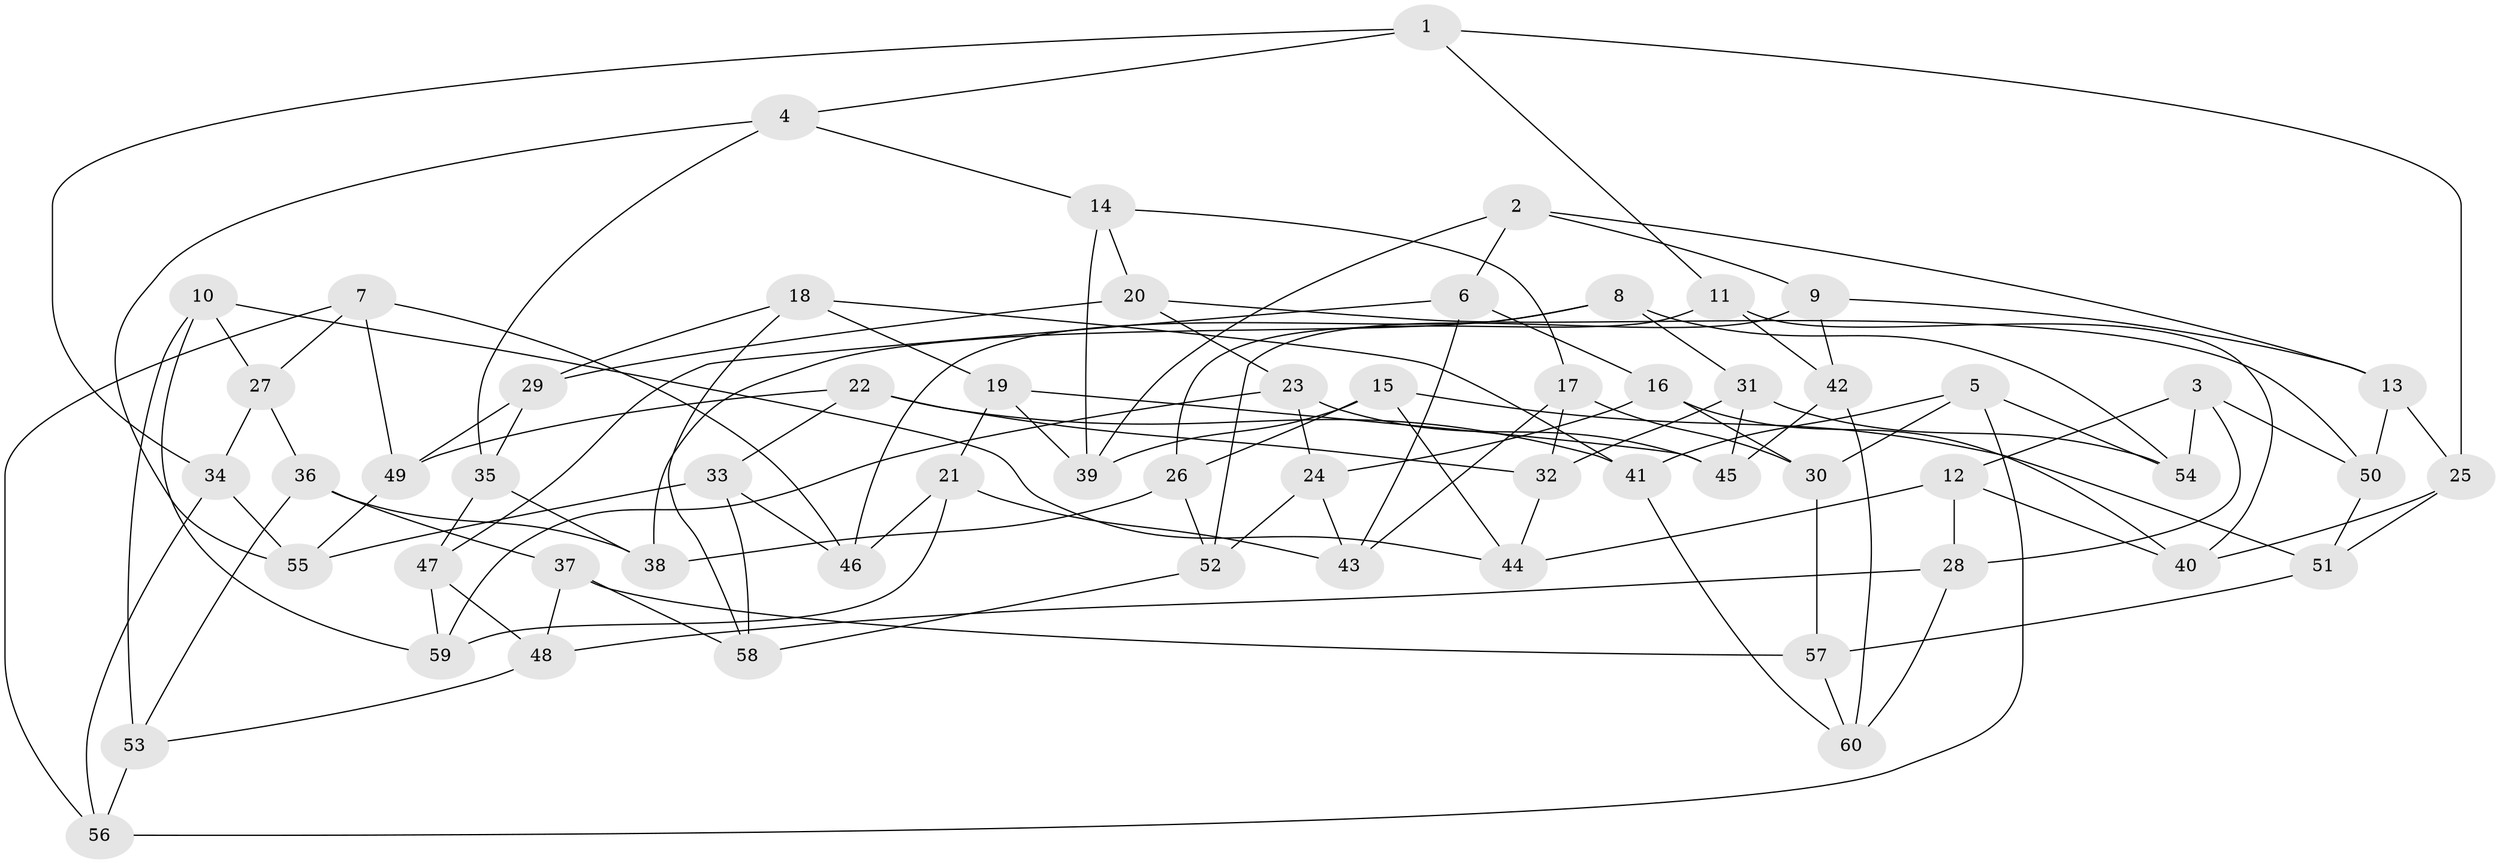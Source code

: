 // Generated by graph-tools (version 1.1) at 2025/16/03/09/25 04:16:41]
// undirected, 60 vertices, 120 edges
graph export_dot {
graph [start="1"]
  node [color=gray90,style=filled];
  1;
  2;
  3;
  4;
  5;
  6;
  7;
  8;
  9;
  10;
  11;
  12;
  13;
  14;
  15;
  16;
  17;
  18;
  19;
  20;
  21;
  22;
  23;
  24;
  25;
  26;
  27;
  28;
  29;
  30;
  31;
  32;
  33;
  34;
  35;
  36;
  37;
  38;
  39;
  40;
  41;
  42;
  43;
  44;
  45;
  46;
  47;
  48;
  49;
  50;
  51;
  52;
  53;
  54;
  55;
  56;
  57;
  58;
  59;
  60;
  1 -- 34;
  1 -- 25;
  1 -- 4;
  1 -- 11;
  2 -- 39;
  2 -- 6;
  2 -- 9;
  2 -- 13;
  3 -- 12;
  3 -- 50;
  3 -- 28;
  3 -- 54;
  4 -- 55;
  4 -- 14;
  4 -- 35;
  5 -- 41;
  5 -- 56;
  5 -- 30;
  5 -- 54;
  6 -- 43;
  6 -- 47;
  6 -- 16;
  7 -- 49;
  7 -- 27;
  7 -- 56;
  7 -- 46;
  8 -- 54;
  8 -- 31;
  8 -- 38;
  8 -- 46;
  9 -- 13;
  9 -- 52;
  9 -- 42;
  10 -- 44;
  10 -- 59;
  10 -- 27;
  10 -- 53;
  11 -- 40;
  11 -- 26;
  11 -- 42;
  12 -- 28;
  12 -- 44;
  12 -- 40;
  13 -- 50;
  13 -- 25;
  14 -- 39;
  14 -- 17;
  14 -- 20;
  15 -- 51;
  15 -- 39;
  15 -- 26;
  15 -- 44;
  16 -- 24;
  16 -- 40;
  16 -- 30;
  17 -- 30;
  17 -- 32;
  17 -- 43;
  18 -- 58;
  18 -- 19;
  18 -- 29;
  18 -- 41;
  19 -- 39;
  19 -- 45;
  19 -- 21;
  20 -- 29;
  20 -- 50;
  20 -- 23;
  21 -- 59;
  21 -- 43;
  21 -- 46;
  22 -- 49;
  22 -- 41;
  22 -- 32;
  22 -- 33;
  23 -- 24;
  23 -- 45;
  23 -- 59;
  24 -- 43;
  24 -- 52;
  25 -- 51;
  25 -- 40;
  26 -- 52;
  26 -- 38;
  27 -- 34;
  27 -- 36;
  28 -- 60;
  28 -- 48;
  29 -- 49;
  29 -- 35;
  30 -- 57;
  31 -- 54;
  31 -- 45;
  31 -- 32;
  32 -- 44;
  33 -- 46;
  33 -- 55;
  33 -- 58;
  34 -- 55;
  34 -- 56;
  35 -- 38;
  35 -- 47;
  36 -- 53;
  36 -- 38;
  36 -- 37;
  37 -- 57;
  37 -- 58;
  37 -- 48;
  41 -- 60;
  42 -- 45;
  42 -- 60;
  47 -- 48;
  47 -- 59;
  48 -- 53;
  49 -- 55;
  50 -- 51;
  51 -- 57;
  52 -- 58;
  53 -- 56;
  57 -- 60;
}
